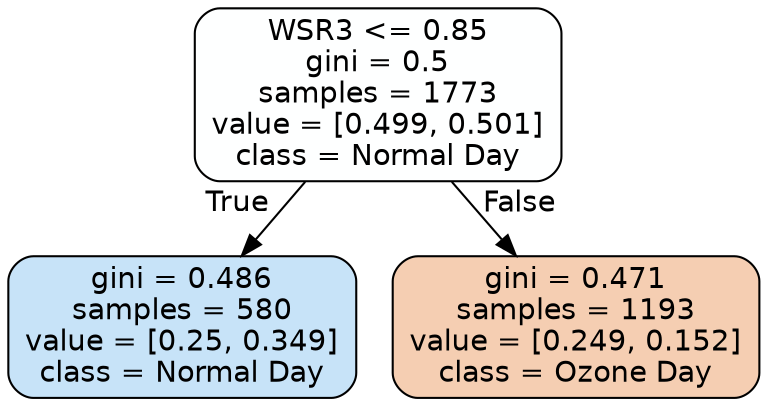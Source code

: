 digraph Tree {
node [shape=box, style="filled, rounded", color="black", fontname=helvetica] ;
edge [fontname=helvetica] ;
0 [label="WSR3 <= 0.85\ngini = 0.5\nsamples = 1773\nvalue = [0.499, 0.501]\nclass = Normal Day", fillcolor="#feffff"] ;
1 [label="gini = 0.486\nsamples = 580\nvalue = [0.25, 0.349]\nclass = Normal Day", fillcolor="#c7e3f8"] ;
0 -> 1 [labeldistance=2.5, labelangle=45, headlabel="True"] ;
2 [label="gini = 0.471\nsamples = 1193\nvalue = [0.249, 0.152]\nclass = Ozone Day", fillcolor="#f5ceb2"] ;
0 -> 2 [labeldistance=2.5, labelangle=-45, headlabel="False"] ;
}